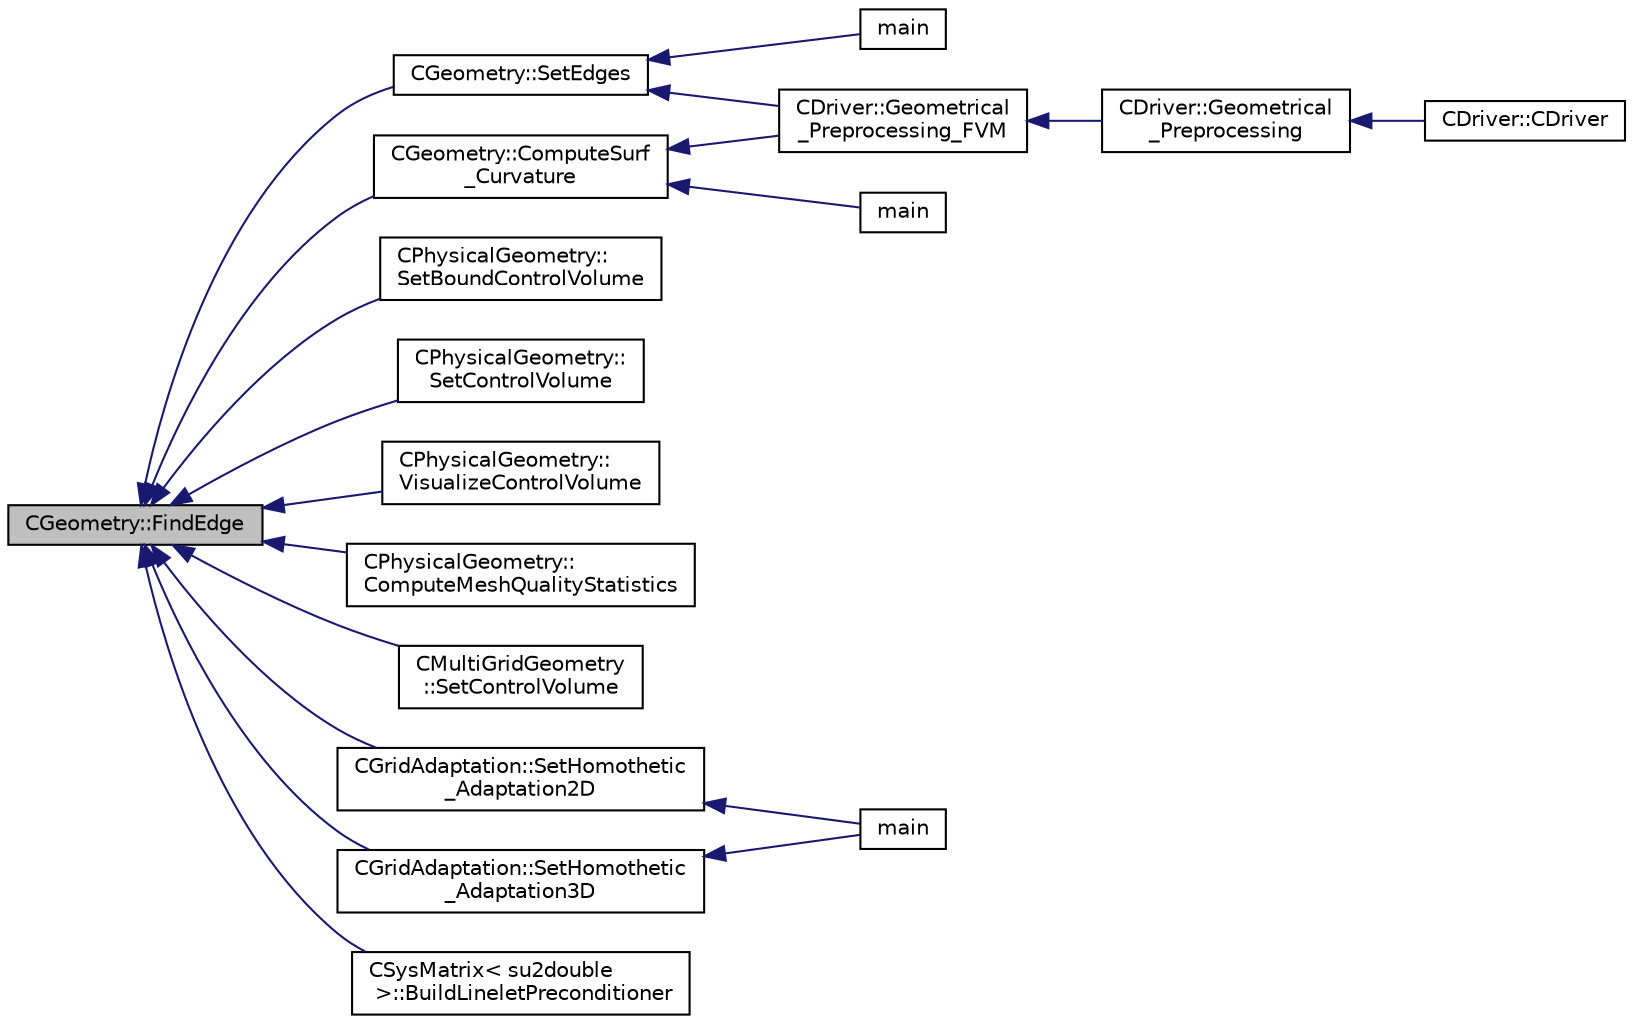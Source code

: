 digraph "CGeometry::FindEdge"
{
  edge [fontname="Helvetica",fontsize="10",labelfontname="Helvetica",labelfontsize="10"];
  node [fontname="Helvetica",fontsize="10",shape=record];
  rankdir="LR";
  Node434 [label="CGeometry::FindEdge",height=0.2,width=0.4,color="black", fillcolor="grey75", style="filled", fontcolor="black"];
  Node434 -> Node435 [dir="back",color="midnightblue",fontsize="10",style="solid",fontname="Helvetica"];
  Node435 [label="CGeometry::SetEdges",height=0.2,width=0.4,color="black", fillcolor="white", style="filled",URL="$class_c_geometry.html#afd0eccdc94ace335c037e2f620e73094",tooltip="Sets the edges of an elemment. "];
  Node435 -> Node436 [dir="back",color="midnightblue",fontsize="10",style="solid",fontname="Helvetica"];
  Node436 [label="CDriver::Geometrical\l_Preprocessing_FVM",height=0.2,width=0.4,color="black", fillcolor="white", style="filled",URL="$class_c_driver.html#a2007d2233a2d935a90140499ec4822a4",tooltip="Geometrical_Preprocessing_FVM. "];
  Node436 -> Node437 [dir="back",color="midnightblue",fontsize="10",style="solid",fontname="Helvetica"];
  Node437 [label="CDriver::Geometrical\l_Preprocessing",height=0.2,width=0.4,color="black", fillcolor="white", style="filled",URL="$class_c_driver.html#ad3d55fa299acdb779a7772bcee249004",tooltip="Construction of the edge-based data structure and the multigrid structure. "];
  Node437 -> Node438 [dir="back",color="midnightblue",fontsize="10",style="solid",fontname="Helvetica"];
  Node438 [label="CDriver::CDriver",height=0.2,width=0.4,color="black", fillcolor="white", style="filled",URL="$class_c_driver.html#a3fca4a013a6efa9bbb38fe78a86b5f3d",tooltip="Constructor of the class. "];
  Node435 -> Node439 [dir="back",color="midnightblue",fontsize="10",style="solid",fontname="Helvetica"];
  Node439 [label="main",height=0.2,width=0.4,color="black", fillcolor="white", style="filled",URL="$_s_u2___d_e_f_8cpp.html#a0ddf1224851353fc92bfbff6f499fa97"];
  Node434 -> Node440 [dir="back",color="midnightblue",fontsize="10",style="solid",fontname="Helvetica"];
  Node440 [label="CGeometry::ComputeSurf\l_Curvature",height=0.2,width=0.4,color="black", fillcolor="white", style="filled",URL="$class_c_geometry.html#a260ac40c011a30a0fb55a4cc45eaf88e",tooltip="Find and store all vertices on a sharp corner in the geometry. "];
  Node440 -> Node436 [dir="back",color="midnightblue",fontsize="10",style="solid",fontname="Helvetica"];
  Node440 -> Node441 [dir="back",color="midnightblue",fontsize="10",style="solid",fontname="Helvetica"];
  Node441 [label="main",height=0.2,width=0.4,color="black", fillcolor="white", style="filled",URL="$_s_u2___g_e_o_8cpp.html#a0ddf1224851353fc92bfbff6f499fa97"];
  Node434 -> Node442 [dir="back",color="midnightblue",fontsize="10",style="solid",fontname="Helvetica"];
  Node442 [label="CPhysicalGeometry::\lSetBoundControlVolume",height=0.2,width=0.4,color="black", fillcolor="white", style="filled",URL="$class_c_physical_geometry.html#a1d9a41135773efb3dbc1c8ba18752ea3",tooltip="Set boundary vertex structure of the control volume. "];
  Node434 -> Node443 [dir="back",color="midnightblue",fontsize="10",style="solid",fontname="Helvetica"];
  Node443 [label="CPhysicalGeometry::\lSetControlVolume",height=0.2,width=0.4,color="black", fillcolor="white", style="filled",URL="$class_c_physical_geometry.html#a8d8c95d00048bdbdcde83e0b318e7b01",tooltip="Set the edge structure of the control volume. "];
  Node434 -> Node444 [dir="back",color="midnightblue",fontsize="10",style="solid",fontname="Helvetica"];
  Node444 [label="CPhysicalGeometry::\lVisualizeControlVolume",height=0.2,width=0.4,color="black", fillcolor="white", style="filled",URL="$class_c_physical_geometry.html#abccff4b11413861224417bb9e2f3bfbe",tooltip="Visualize the structure of the control volume(s). "];
  Node434 -> Node445 [dir="back",color="midnightblue",fontsize="10",style="solid",fontname="Helvetica"];
  Node445 [label="CPhysicalGeometry::\lComputeMeshQualityStatistics",height=0.2,width=0.4,color="black", fillcolor="white", style="filled",URL="$class_c_physical_geometry.html#a7766e59123964eb4072a7a4b352c1260",tooltip="Compute 3 grid quality metrics: orthogonality angle, dual cell aspect ratio, and dual cell volume rat..."];
  Node434 -> Node446 [dir="back",color="midnightblue",fontsize="10",style="solid",fontname="Helvetica"];
  Node446 [label="CMultiGridGeometry\l::SetControlVolume",height=0.2,width=0.4,color="black", fillcolor="white", style="filled",URL="$class_c_multi_grid_geometry.html#a10826a3f97e1bb114d55f994f86ad3bf",tooltip="Set the edge structure of the agglomerated control volume. "];
  Node434 -> Node447 [dir="back",color="midnightblue",fontsize="10",style="solid",fontname="Helvetica"];
  Node447 [label="CGridAdaptation::SetHomothetic\l_Adaptation2D",height=0.2,width=0.4,color="black", fillcolor="white", style="filled",URL="$class_c_grid_adaptation.html#a5257243a7c3cf080344a61d7a5bd8086",tooltip="Do a complete adaptation of the computational grid using a homothetic technique (2D). "];
  Node447 -> Node448 [dir="back",color="midnightblue",fontsize="10",style="solid",fontname="Helvetica"];
  Node448 [label="main",height=0.2,width=0.4,color="black", fillcolor="white", style="filled",URL="$_s_u2___m_s_h_8cpp.html#a0ddf1224851353fc92bfbff6f499fa97"];
  Node434 -> Node449 [dir="back",color="midnightblue",fontsize="10",style="solid",fontname="Helvetica"];
  Node449 [label="CGridAdaptation::SetHomothetic\l_Adaptation3D",height=0.2,width=0.4,color="black", fillcolor="white", style="filled",URL="$class_c_grid_adaptation.html#a9f2b95697dbf07724fae0b65e19323b7",tooltip="Do a complete adaptation of the computational grid using a homothetic technique (3D). "];
  Node449 -> Node448 [dir="back",color="midnightblue",fontsize="10",style="solid",fontname="Helvetica"];
  Node434 -> Node450 [dir="back",color="midnightblue",fontsize="10",style="solid",fontname="Helvetica"];
  Node450 [label="CSysMatrix\< su2double\l \>::BuildLineletPreconditioner",height=0.2,width=0.4,color="black", fillcolor="white", style="filled",URL="$class_c_sys_matrix.html#a0d094c6730c675d6c4b4c6eb5abff3fd",tooltip="Build the Linelet preconditioner. "];
}
